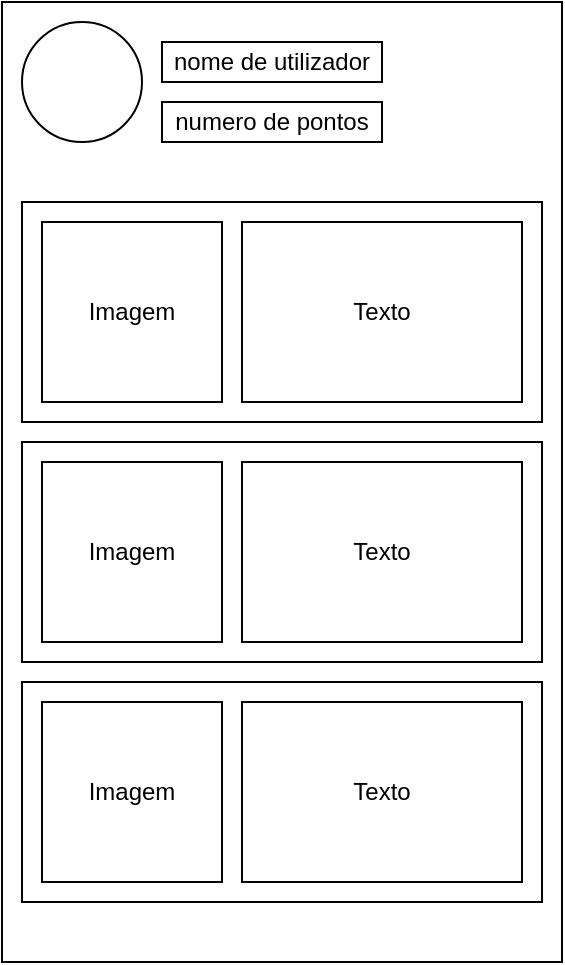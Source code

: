 <mxfile version="15.5.6" type="device"><diagram id="_cSVBtg80OfW1TySte7N" name="Page-1"><mxGraphModel dx="1422" dy="747" grid="1" gridSize="10" guides="1" tooltips="1" connect="1" arrows="1" fold="1" page="1" pageScale="1" pageWidth="827" pageHeight="1169" math="0" shadow="0"><root><mxCell id="0"/><mxCell id="1" parent="0"/><mxCell id="UF5Qgw4fYeVNuIbqCOKP-1" value="" style="rounded=0;whiteSpace=wrap;html=1;" vertex="1" parent="1"><mxGeometry x="260" y="120" width="280" height="480" as="geometry"/></mxCell><mxCell id="UF5Qgw4fYeVNuIbqCOKP-2" value="" style="ellipse;whiteSpace=wrap;html=1;aspect=fixed;" vertex="1" parent="1"><mxGeometry x="270" y="130" width="60" height="60" as="geometry"/></mxCell><mxCell id="UF5Qgw4fYeVNuIbqCOKP-3" value="nome de utilizador" style="rounded=0;whiteSpace=wrap;html=1;" vertex="1" parent="1"><mxGeometry x="340" y="140" width="110" height="20" as="geometry"/></mxCell><mxCell id="UF5Qgw4fYeVNuIbqCOKP-4" value="numero de pontos" style="rounded=0;whiteSpace=wrap;html=1;" vertex="1" parent="1"><mxGeometry x="340" y="170" width="110" height="20" as="geometry"/></mxCell><mxCell id="UF5Qgw4fYeVNuIbqCOKP-26" value="" style="rounded=0;whiteSpace=wrap;html=1;" vertex="1" parent="1"><mxGeometry x="270" y="220" width="260" height="110" as="geometry"/></mxCell><mxCell id="UF5Qgw4fYeVNuIbqCOKP-27" value="Imagem" style="whiteSpace=wrap;html=1;aspect=fixed;" vertex="1" parent="1"><mxGeometry x="280" y="230" width="90" height="90" as="geometry"/></mxCell><mxCell id="UF5Qgw4fYeVNuIbqCOKP-28" value="Texto" style="rounded=0;whiteSpace=wrap;html=1;" vertex="1" parent="1"><mxGeometry x="380" y="230" width="140" height="90" as="geometry"/></mxCell><mxCell id="UF5Qgw4fYeVNuIbqCOKP-29" value="" style="rounded=0;whiteSpace=wrap;html=1;" vertex="1" parent="1"><mxGeometry x="270" y="340" width="260" height="110" as="geometry"/></mxCell><mxCell id="UF5Qgw4fYeVNuIbqCOKP-30" value="Imagem" style="whiteSpace=wrap;html=1;aspect=fixed;" vertex="1" parent="1"><mxGeometry x="280" y="350" width="90" height="90" as="geometry"/></mxCell><mxCell id="UF5Qgw4fYeVNuIbqCOKP-31" value="Texto" style="rounded=0;whiteSpace=wrap;html=1;" vertex="1" parent="1"><mxGeometry x="380" y="350" width="140" height="90" as="geometry"/></mxCell><mxCell id="UF5Qgw4fYeVNuIbqCOKP-32" value="" style="rounded=0;whiteSpace=wrap;html=1;" vertex="1" parent="1"><mxGeometry x="270" y="460" width="260" height="110" as="geometry"/></mxCell><mxCell id="UF5Qgw4fYeVNuIbqCOKP-33" value="Imagem" style="whiteSpace=wrap;html=1;aspect=fixed;" vertex="1" parent="1"><mxGeometry x="280" y="470" width="90" height="90" as="geometry"/></mxCell><mxCell id="UF5Qgw4fYeVNuIbqCOKP-34" value="Texto" style="rounded=0;whiteSpace=wrap;html=1;" vertex="1" parent="1"><mxGeometry x="380" y="470" width="140" height="90" as="geometry"/></mxCell></root></mxGraphModel></diagram></mxfile>